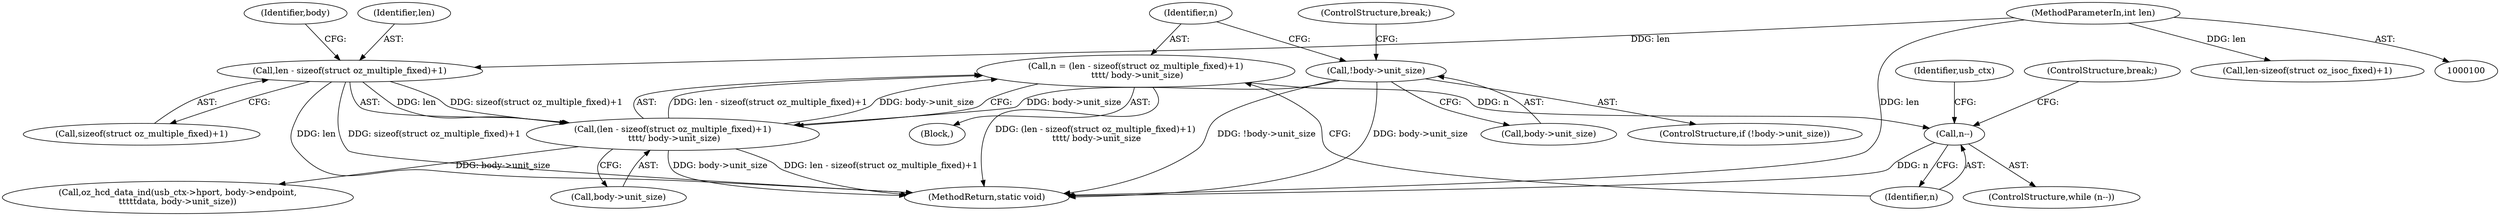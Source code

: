 digraph "0_linux_04bf464a5dfd9ade0dda918e44366c2c61fce80b@integer" {
"1000137" [label="(Call,n = (len - sizeof(struct oz_multiple_fixed)+1)\n \t\t\t\t/ body->unit_size)"];
"1000139" [label="(Call,(len - sizeof(struct oz_multiple_fixed)+1)\n \t\t\t\t/ body->unit_size)"];
"1000140" [label="(Call,len - sizeof(struct oz_multiple_fixed)+1)"];
"1000103" [label="(MethodParameterIn,int len)"];
"1000132" [label="(Call,!body->unit_size)"];
"1000150" [label="(Call,n--)"];
"1000136" [label="(ControlStructure,break;)"];
"1000150" [label="(Call,n--)"];
"1000153" [label="(Call,oz_hcd_data_ind(usb_ctx->hport, body->endpoint,\n\t\t\t\t\tdata, body->unit_size))"];
"1000181" [label="(Call,len-sizeof(struct oz_isoc_fixed)+1)"];
"1000133" [label="(Call,body->unit_size)"];
"1000103" [label="(MethodParameterIn,int len)"];
"1000138" [label="(Identifier,n)"];
"1000169" [label="(ControlStructure,break;)"];
"1000155" [label="(Identifier,usb_ctx)"];
"1000147" [label="(Identifier,body)"];
"1000233" [label="(MethodReturn,static void)"];
"1000151" [label="(Identifier,n)"];
"1000131" [label="(ControlStructure,if (!body->unit_size))"];
"1000117" [label="(Block,)"];
"1000139" [label="(Call,(len - sizeof(struct oz_multiple_fixed)+1)\n \t\t\t\t/ body->unit_size)"];
"1000146" [label="(Call,body->unit_size)"];
"1000140" [label="(Call,len - sizeof(struct oz_multiple_fixed)+1)"];
"1000142" [label="(Call,sizeof(struct oz_multiple_fixed)+1)"];
"1000149" [label="(ControlStructure,while (n--))"];
"1000137" [label="(Call,n = (len - sizeof(struct oz_multiple_fixed)+1)\n \t\t\t\t/ body->unit_size)"];
"1000132" [label="(Call,!body->unit_size)"];
"1000141" [label="(Identifier,len)"];
"1000137" -> "1000117"  [label="AST: "];
"1000137" -> "1000139"  [label="CFG: "];
"1000138" -> "1000137"  [label="AST: "];
"1000139" -> "1000137"  [label="AST: "];
"1000151" -> "1000137"  [label="CFG: "];
"1000137" -> "1000233"  [label="DDG: (len - sizeof(struct oz_multiple_fixed)+1)\n \t\t\t\t/ body->unit_size"];
"1000139" -> "1000137"  [label="DDG: len - sizeof(struct oz_multiple_fixed)+1"];
"1000139" -> "1000137"  [label="DDG: body->unit_size"];
"1000137" -> "1000150"  [label="DDG: n"];
"1000139" -> "1000146"  [label="CFG: "];
"1000140" -> "1000139"  [label="AST: "];
"1000146" -> "1000139"  [label="AST: "];
"1000139" -> "1000233"  [label="DDG: len - sizeof(struct oz_multiple_fixed)+1"];
"1000139" -> "1000233"  [label="DDG: body->unit_size"];
"1000140" -> "1000139"  [label="DDG: len"];
"1000140" -> "1000139"  [label="DDG: sizeof(struct oz_multiple_fixed)+1"];
"1000132" -> "1000139"  [label="DDG: body->unit_size"];
"1000139" -> "1000153"  [label="DDG: body->unit_size"];
"1000140" -> "1000142"  [label="CFG: "];
"1000141" -> "1000140"  [label="AST: "];
"1000142" -> "1000140"  [label="AST: "];
"1000147" -> "1000140"  [label="CFG: "];
"1000140" -> "1000233"  [label="DDG: sizeof(struct oz_multiple_fixed)+1"];
"1000140" -> "1000233"  [label="DDG: len"];
"1000103" -> "1000140"  [label="DDG: len"];
"1000103" -> "1000100"  [label="AST: "];
"1000103" -> "1000233"  [label="DDG: len"];
"1000103" -> "1000181"  [label="DDG: len"];
"1000132" -> "1000131"  [label="AST: "];
"1000132" -> "1000133"  [label="CFG: "];
"1000133" -> "1000132"  [label="AST: "];
"1000136" -> "1000132"  [label="CFG: "];
"1000138" -> "1000132"  [label="CFG: "];
"1000132" -> "1000233"  [label="DDG: !body->unit_size"];
"1000132" -> "1000233"  [label="DDG: body->unit_size"];
"1000150" -> "1000149"  [label="AST: "];
"1000150" -> "1000151"  [label="CFG: "];
"1000151" -> "1000150"  [label="AST: "];
"1000155" -> "1000150"  [label="CFG: "];
"1000169" -> "1000150"  [label="CFG: "];
"1000150" -> "1000233"  [label="DDG: n"];
}
